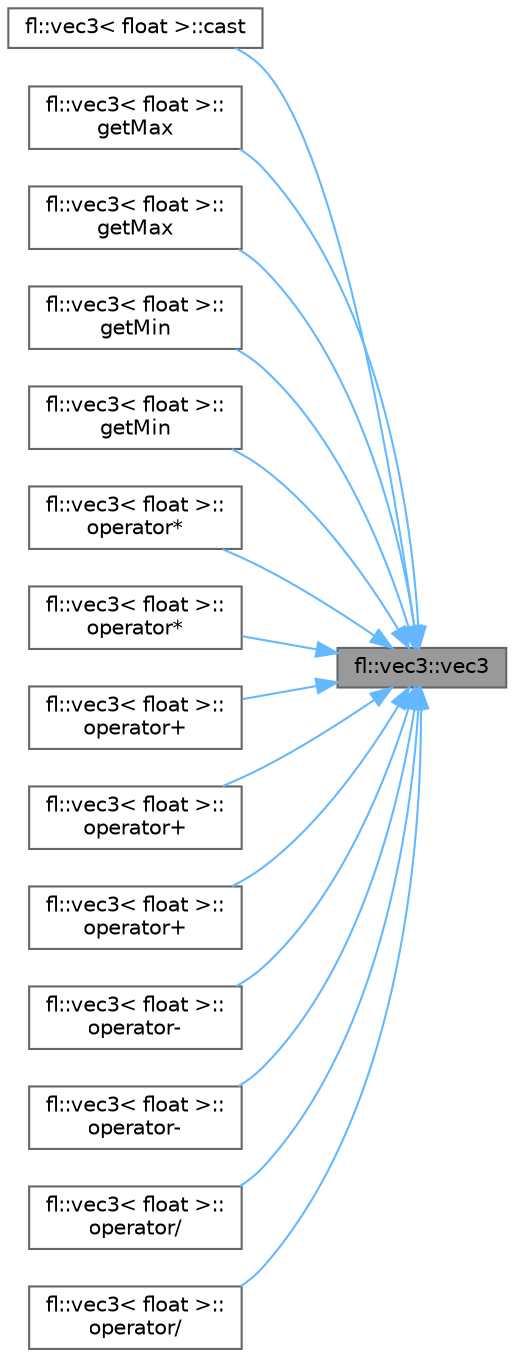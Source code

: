 digraph "fl::vec3::vec3"
{
 // INTERACTIVE_SVG=YES
 // LATEX_PDF_SIZE
  bgcolor="transparent";
  edge [fontname=Helvetica,fontsize=10,labelfontname=Helvetica,labelfontsize=10];
  node [fontname=Helvetica,fontsize=10,shape=box,height=0.2,width=0.4];
  rankdir="RL";
  Node1 [id="Node000001",label="fl::vec3::vec3",height=0.2,width=0.4,color="gray40", fillcolor="grey60", style="filled", fontcolor="black",tooltip=" "];
  Node1 -> Node2 [id="edge1_Node000001_Node000002",dir="back",color="steelblue1",style="solid",tooltip=" "];
  Node2 [id="Node000002",label="fl::vec3\< float \>::cast",height=0.2,width=0.4,color="grey40", fillcolor="white", style="filled",URL="$dc/d7c/structfl_1_1vec3_ad0f650ece091c0f9f3257b8627917c69.html#ad0f650ece091c0f9f3257b8627917c69",tooltip=" "];
  Node1 -> Node3 [id="edge2_Node000001_Node000003",dir="back",color="steelblue1",style="solid",tooltip=" "];
  Node3 [id="Node000003",label="fl::vec3\< float \>::\lgetMax",height=0.2,width=0.4,color="grey40", fillcolor="white", style="filled",URL="$dc/d7c/structfl_1_1vec3_a56fc9ad1cc8f7657801477231086dba5.html#a56fc9ad1cc8f7657801477231086dba5",tooltip=" "];
  Node1 -> Node4 [id="edge3_Node000001_Node000004",dir="back",color="steelblue1",style="solid",tooltip=" "];
  Node4 [id="Node000004",label="fl::vec3\< float \>::\lgetMax",height=0.2,width=0.4,color="grey40", fillcolor="white", style="filled",URL="$dc/d7c/structfl_1_1vec3_af9c6b4653c22dab63ece57e24864ea5e.html#af9c6b4653c22dab63ece57e24864ea5e",tooltip=" "];
  Node1 -> Node5 [id="edge4_Node000001_Node000005",dir="back",color="steelblue1",style="solid",tooltip=" "];
  Node5 [id="Node000005",label="fl::vec3\< float \>::\lgetMin",height=0.2,width=0.4,color="grey40", fillcolor="white", style="filled",URL="$dc/d7c/structfl_1_1vec3_a1f2bb896f35d35c57afbe6db2a6dae6a.html#a1f2bb896f35d35c57afbe6db2a6dae6a",tooltip=" "];
  Node1 -> Node6 [id="edge5_Node000001_Node000006",dir="back",color="steelblue1",style="solid",tooltip=" "];
  Node6 [id="Node000006",label="fl::vec3\< float \>::\lgetMin",height=0.2,width=0.4,color="grey40", fillcolor="white", style="filled",URL="$dc/d7c/structfl_1_1vec3_ad38389efd39a0cc4f1175be74b64da38.html#ad38389efd39a0cc4f1175be74b64da38",tooltip=" "];
  Node1 -> Node7 [id="edge6_Node000001_Node000007",dir="back",color="steelblue1",style="solid",tooltip=" "];
  Node7 [id="Node000007",label="fl::vec3\< float \>::\loperator*",height=0.2,width=0.4,color="grey40", fillcolor="white", style="filled",URL="$dc/d7c/structfl_1_1vec3_a84743c5d877777c161b87437e535f023.html#a84743c5d877777c161b87437e535f023",tooltip=" "];
  Node1 -> Node8 [id="edge7_Node000001_Node000008",dir="back",color="steelblue1",style="solid",tooltip=" "];
  Node8 [id="Node000008",label="fl::vec3\< float \>::\loperator*",height=0.2,width=0.4,color="grey40", fillcolor="white", style="filled",URL="$dc/d7c/structfl_1_1vec3_a364224cb4c1d3857c341e29bbb2a77c0.html#a364224cb4c1d3857c341e29bbb2a77c0",tooltip=" "];
  Node1 -> Node9 [id="edge8_Node000001_Node000009",dir="back",color="steelblue1",style="solid",tooltip=" "];
  Node9 [id="Node000009",label="fl::vec3\< float \>::\loperator+",height=0.2,width=0.4,color="grey40", fillcolor="white", style="filled",URL="$dc/d7c/structfl_1_1vec3_acb10523bf33eb82bc8554749bdcedfd0.html#acb10523bf33eb82bc8554749bdcedfd0",tooltip=" "];
  Node1 -> Node10 [id="edge9_Node000001_Node000010",dir="back",color="steelblue1",style="solid",tooltip=" "];
  Node10 [id="Node000010",label="fl::vec3\< float \>::\loperator+",height=0.2,width=0.4,color="grey40", fillcolor="white", style="filled",URL="$dc/d7c/structfl_1_1vec3_ab55d637355a3c637ab58fa495601a686.html#ab55d637355a3c637ab58fa495601a686",tooltip=" "];
  Node1 -> Node11 [id="edge10_Node000001_Node000011",dir="back",color="steelblue1",style="solid",tooltip=" "];
  Node11 [id="Node000011",label="fl::vec3\< float \>::\loperator+",height=0.2,width=0.4,color="grey40", fillcolor="white", style="filled",URL="$dc/d7c/structfl_1_1vec3_a28f7ec81101128f1a4c59bdf6ad24425.html#a28f7ec81101128f1a4c59bdf6ad24425",tooltip=" "];
  Node1 -> Node12 [id="edge11_Node000001_Node000012",dir="back",color="steelblue1",style="solid",tooltip=" "];
  Node12 [id="Node000012",label="fl::vec3\< float \>::\loperator-",height=0.2,width=0.4,color="grey40", fillcolor="white", style="filled",URL="$dc/d7c/structfl_1_1vec3_a3594b6f9657e3e15da5f71e02264579e.html#a3594b6f9657e3e15da5f71e02264579e",tooltip=" "];
  Node1 -> Node13 [id="edge12_Node000001_Node000013",dir="back",color="steelblue1",style="solid",tooltip=" "];
  Node13 [id="Node000013",label="fl::vec3\< float \>::\loperator-",height=0.2,width=0.4,color="grey40", fillcolor="white", style="filled",URL="$dc/d7c/structfl_1_1vec3_a1bcf169ff52184b36697a56401bf9222.html#a1bcf169ff52184b36697a56401bf9222",tooltip=" "];
  Node1 -> Node14 [id="edge13_Node000001_Node000014",dir="back",color="steelblue1",style="solid",tooltip=" "];
  Node14 [id="Node000014",label="fl::vec3\< float \>::\loperator/",height=0.2,width=0.4,color="grey40", fillcolor="white", style="filled",URL="$dc/d7c/structfl_1_1vec3_a7e92dd5a5592cd8b9f2bab278fac0989.html#a7e92dd5a5592cd8b9f2bab278fac0989",tooltip=" "];
  Node1 -> Node15 [id="edge14_Node000001_Node000015",dir="back",color="steelblue1",style="solid",tooltip=" "];
  Node15 [id="Node000015",label="fl::vec3\< float \>::\loperator/",height=0.2,width=0.4,color="grey40", fillcolor="white", style="filled",URL="$dc/d7c/structfl_1_1vec3_a60d6db636b1b1c5f3c2ac24a84f5718e.html#a60d6db636b1b1c5f3c2ac24a84f5718e",tooltip=" "];
}
